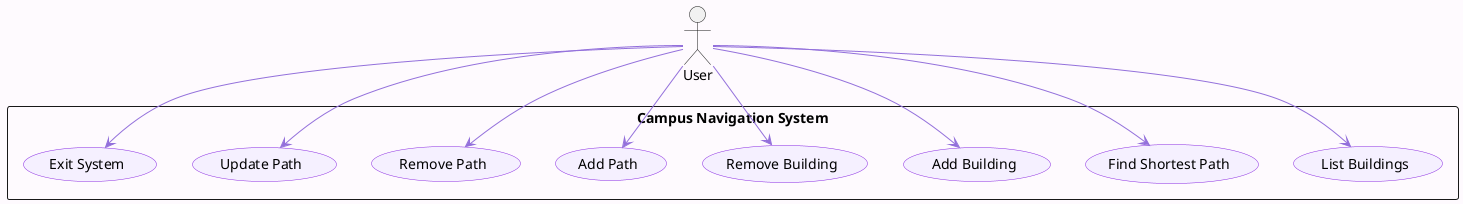 @startuml
skinparam backgroundColor #fefafe
skinparam usecase {
    BorderColor #8A2BE2
    BackgroundColor #f5f0ff
    ArrowColor #9370DB
    ActorBorderColor #8A2BE2
    ActorBackgroundColor #f5e6ff
}

actor User

rectangle "Campus Navigation System" {
    usecase "List Buildings"
    usecase "Find Shortest Path"
    usecase "Add Building"
    usecase "Remove Building"
    usecase "Add Path"
    usecase "Remove Path"
    usecase "Update Path"
    usecase "Exit System"
}

User --> "List Buildings"
User --> "Find Shortest Path"
User --> "Add Building"
User --> "Remove Building"
User --> "Add Path"
User --> "Remove Path"
User --> "Update Path"
User --> "Exit System"
@enduml
